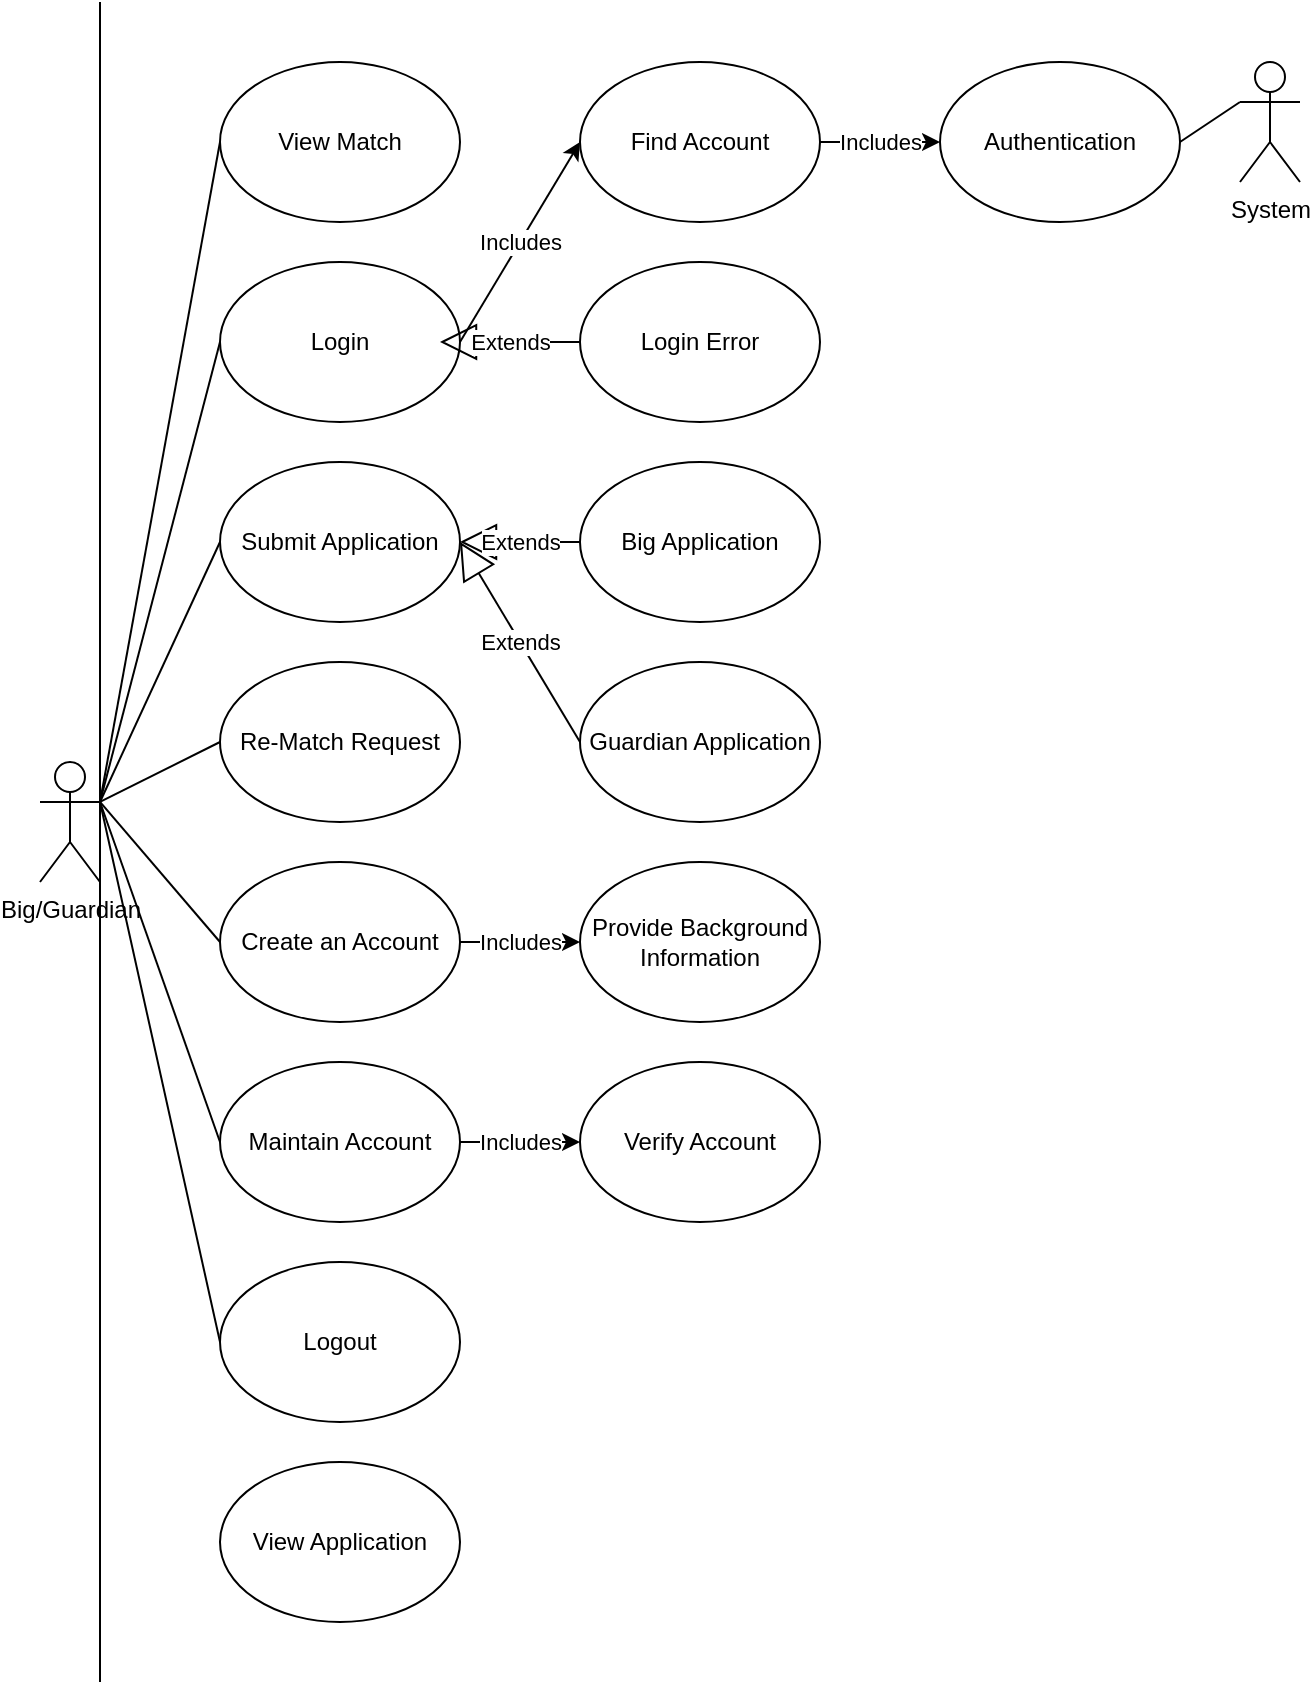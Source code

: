 <mxfile version="16.5.3" type="github">
  <diagram id="K2r5GIf79OtqNU875rmK" name="Page-1">
    <mxGraphModel dx="2156" dy="2091" grid="1" gridSize="10" guides="1" tooltips="1" connect="1" arrows="1" fold="1" page="1" pageScale="1" pageWidth="850" pageHeight="1100" math="0" shadow="0">
      <root>
        <mxCell id="0" />
        <mxCell id="1" parent="0" />
        <mxCell id="Xc46vEojQZ0TqaBaf8rm-1" value="Big/Guardian" style="shape=umlActor;verticalLabelPosition=bottom;verticalAlign=top;html=1;outlineConnect=0;" parent="1" vertex="1">
          <mxGeometry x="130" y="260" width="30" height="60" as="geometry" />
        </mxCell>
        <mxCell id="Xc46vEojQZ0TqaBaf8rm-4" value="View Match" style="ellipse;whiteSpace=wrap;html=1;" parent="1" vertex="1">
          <mxGeometry x="220" y="-90" width="120" height="80" as="geometry" />
        </mxCell>
        <mxCell id="Xc46vEojQZ0TqaBaf8rm-5" value="Logout" style="ellipse;whiteSpace=wrap;html=1;" parent="1" vertex="1">
          <mxGeometry x="220" y="510" width="120" height="80" as="geometry" />
        </mxCell>
        <mxCell id="Xc46vEojQZ0TqaBaf8rm-6" value="Maintain Account" style="ellipse;whiteSpace=wrap;html=1;" parent="1" vertex="1">
          <mxGeometry x="220" y="410" width="120" height="80" as="geometry" />
        </mxCell>
        <mxCell id="Xc46vEojQZ0TqaBaf8rm-7" value="Create an Account" style="ellipse;whiteSpace=wrap;html=1;" parent="1" vertex="1">
          <mxGeometry x="220" y="310" width="120" height="80" as="geometry" />
        </mxCell>
        <mxCell id="Xc46vEojQZ0TqaBaf8rm-8" value="Re-Match Request" style="ellipse;whiteSpace=wrap;html=1;" parent="1" vertex="1">
          <mxGeometry x="220" y="210" width="120" height="80" as="geometry" />
        </mxCell>
        <mxCell id="Xc46vEojQZ0TqaBaf8rm-9" value="Submit Application" style="ellipse;whiteSpace=wrap;html=1;" parent="1" vertex="1">
          <mxGeometry x="220" y="110" width="120" height="80" as="geometry" />
        </mxCell>
        <mxCell id="Xc46vEojQZ0TqaBaf8rm-10" value="Login" style="ellipse;whiteSpace=wrap;html=1;" parent="1" vertex="1">
          <mxGeometry x="220" y="10" width="120" height="80" as="geometry" />
        </mxCell>
        <mxCell id="Xc46vEojQZ0TqaBaf8rm-11" value="Authentication" style="ellipse;whiteSpace=wrap;html=1;" parent="1" vertex="1">
          <mxGeometry x="580" y="-90" width="120" height="80" as="geometry" />
        </mxCell>
        <mxCell id="Xc46vEojQZ0TqaBaf8rm-12" value="Find Account" style="ellipse;whiteSpace=wrap;html=1;" parent="1" vertex="1">
          <mxGeometry x="400" y="-90" width="120" height="80" as="geometry" />
        </mxCell>
        <mxCell id="Xc46vEojQZ0TqaBaf8rm-13" value="Login Error" style="ellipse;whiteSpace=wrap;html=1;" parent="1" vertex="1">
          <mxGeometry x="400" y="10" width="120" height="80" as="geometry" />
        </mxCell>
        <mxCell id="Xc46vEojQZ0TqaBaf8rm-14" value="Big Application" style="ellipse;whiteSpace=wrap;html=1;" parent="1" vertex="1">
          <mxGeometry x="400" y="110" width="120" height="80" as="geometry" />
        </mxCell>
        <mxCell id="Xc46vEojQZ0TqaBaf8rm-15" value="Guardian Application" style="ellipse;whiteSpace=wrap;html=1;" parent="1" vertex="1">
          <mxGeometry x="400" y="210" width="120" height="80" as="geometry" />
        </mxCell>
        <mxCell id="Xc46vEojQZ0TqaBaf8rm-16" value="Provide Background Information" style="ellipse;whiteSpace=wrap;html=1;" parent="1" vertex="1">
          <mxGeometry x="400" y="310" width="120" height="80" as="geometry" />
        </mxCell>
        <mxCell id="Xc46vEojQZ0TqaBaf8rm-17" value="Verify Account" style="ellipse;whiteSpace=wrap;html=1;" parent="1" vertex="1">
          <mxGeometry x="400" y="410" width="120" height="80" as="geometry" />
        </mxCell>
        <mxCell id="Xc46vEojQZ0TqaBaf8rm-18" value="System" style="shape=umlActor;verticalLabelPosition=bottom;verticalAlign=top;html=1;outlineConnect=0;" parent="1" vertex="1">
          <mxGeometry x="730" y="-90" width="30" height="60" as="geometry" />
        </mxCell>
        <mxCell id="Xc46vEojQZ0TqaBaf8rm-22" value="Includes" style="endArrow=classic;html=1;rounded=0;exitX=1;exitY=0.5;exitDx=0;exitDy=0;entryX=0;entryY=0.5;entryDx=0;entryDy=0;" parent="1" source="Xc46vEojQZ0TqaBaf8rm-6" target="Xc46vEojQZ0TqaBaf8rm-17" edge="1">
          <mxGeometry width="50" height="50" relative="1" as="geometry">
            <mxPoint x="350" y="430" as="sourcePoint" />
            <mxPoint x="400" y="380" as="targetPoint" />
          </mxGeometry>
        </mxCell>
        <mxCell id="Xc46vEojQZ0TqaBaf8rm-24" value="Includes" style="endArrow=classic;html=1;rounded=0;exitX=1;exitY=0.5;exitDx=0;exitDy=0;entryX=0;entryY=0.5;entryDx=0;entryDy=0;" parent="1" source="Xc46vEojQZ0TqaBaf8rm-12" target="Xc46vEojQZ0TqaBaf8rm-11" edge="1">
          <mxGeometry width="50" height="50" relative="1" as="geometry">
            <mxPoint x="410" y="250" as="sourcePoint" />
            <mxPoint x="460" y="200" as="targetPoint" />
          </mxGeometry>
        </mxCell>
        <mxCell id="Xc46vEojQZ0TqaBaf8rm-25" value="Includes" style="endArrow=classic;html=1;rounded=0;exitX=1;exitY=0.5;exitDx=0;exitDy=0;entryX=0;entryY=0.5;entryDx=0;entryDy=0;" parent="1" source="Xc46vEojQZ0TqaBaf8rm-10" target="Xc46vEojQZ0TqaBaf8rm-12" edge="1">
          <mxGeometry width="50" height="50" relative="1" as="geometry">
            <mxPoint x="410" y="250" as="sourcePoint" />
            <mxPoint x="460" y="200" as="targetPoint" />
          </mxGeometry>
        </mxCell>
        <mxCell id="Xc46vEojQZ0TqaBaf8rm-34" value="" style="endArrow=none;html=1;rounded=0;" parent="1" edge="1">
          <mxGeometry width="50" height="50" relative="1" as="geometry">
            <mxPoint x="160" y="720" as="sourcePoint" />
            <mxPoint x="160" y="-120" as="targetPoint" />
          </mxGeometry>
        </mxCell>
        <mxCell id="Xc46vEojQZ0TqaBaf8rm-35" value="Extends" style="endArrow=block;endSize=16;endFill=0;html=1;rounded=0;exitX=0;exitY=0.5;exitDx=0;exitDy=0;" parent="1" source="Xc46vEojQZ0TqaBaf8rm-13" edge="1">
          <mxGeometry width="160" relative="1" as="geometry">
            <mxPoint x="360" y="220" as="sourcePoint" />
            <mxPoint x="330" y="50" as="targetPoint" />
          </mxGeometry>
        </mxCell>
        <mxCell id="Xc46vEojQZ0TqaBaf8rm-37" value="Extends" style="endArrow=block;endSize=16;endFill=0;html=1;rounded=0;exitX=0;exitY=0.5;exitDx=0;exitDy=0;entryX=1;entryY=0.5;entryDx=0;entryDy=0;" parent="1" source="Xc46vEojQZ0TqaBaf8rm-15" target="Xc46vEojQZ0TqaBaf8rm-9" edge="1">
          <mxGeometry width="160" relative="1" as="geometry">
            <mxPoint x="360" y="220" as="sourcePoint" />
            <mxPoint x="520" y="220" as="targetPoint" />
          </mxGeometry>
        </mxCell>
        <mxCell id="Xc46vEojQZ0TqaBaf8rm-38" value="Extends" style="endArrow=block;endSize=16;endFill=0;html=1;rounded=0;exitX=0;exitY=0.5;exitDx=0;exitDy=0;entryX=1;entryY=0.5;entryDx=0;entryDy=0;" parent="1" source="Xc46vEojQZ0TqaBaf8rm-14" target="Xc46vEojQZ0TqaBaf8rm-9" edge="1">
          <mxGeometry width="160" relative="1" as="geometry">
            <mxPoint x="360" y="220" as="sourcePoint" />
            <mxPoint x="520" y="220" as="targetPoint" />
          </mxGeometry>
        </mxCell>
        <mxCell id="Xc46vEojQZ0TqaBaf8rm-40" value="Includes" style="endArrow=classic;html=1;rounded=0;exitX=1;exitY=0.5;exitDx=0;exitDy=0;entryX=0;entryY=0.5;entryDx=0;entryDy=0;" parent="1" source="Xc46vEojQZ0TqaBaf8rm-7" target="Xc46vEojQZ0TqaBaf8rm-16" edge="1">
          <mxGeometry width="50" height="50" relative="1" as="geometry">
            <mxPoint x="410" y="250" as="sourcePoint" />
            <mxPoint x="460" y="200" as="targetPoint" />
          </mxGeometry>
        </mxCell>
        <mxCell id="Xc46vEojQZ0TqaBaf8rm-41" value="" style="endArrow=none;html=1;rounded=0;entryX=1;entryY=0.5;entryDx=0;entryDy=0;exitX=0;exitY=0.333;exitDx=0;exitDy=0;exitPerimeter=0;" parent="1" source="Xc46vEojQZ0TqaBaf8rm-18" target="Xc46vEojQZ0TqaBaf8rm-11" edge="1">
          <mxGeometry width="50" height="50" relative="1" as="geometry">
            <mxPoint x="410" y="250" as="sourcePoint" />
            <mxPoint x="460" y="200" as="targetPoint" />
          </mxGeometry>
        </mxCell>
        <mxCell id="Xc46vEojQZ0TqaBaf8rm-42" value="" style="endArrow=none;html=1;rounded=0;exitX=1;exitY=0.333;exitDx=0;exitDy=0;exitPerimeter=0;entryX=0;entryY=0.5;entryDx=0;entryDy=0;" parent="1" source="Xc46vEojQZ0TqaBaf8rm-1" target="Xc46vEojQZ0TqaBaf8rm-9" edge="1">
          <mxGeometry width="50" height="50" relative="1" as="geometry">
            <mxPoint x="410" y="250" as="sourcePoint" />
            <mxPoint x="460" y="200" as="targetPoint" />
          </mxGeometry>
        </mxCell>
        <mxCell id="Xc46vEojQZ0TqaBaf8rm-43" value="" style="endArrow=none;html=1;rounded=0;entryX=1;entryY=0.333;entryDx=0;entryDy=0;entryPerimeter=0;exitX=0;exitY=0.5;exitDx=0;exitDy=0;" parent="1" source="Xc46vEojQZ0TqaBaf8rm-5" target="Xc46vEojQZ0TqaBaf8rm-1" edge="1">
          <mxGeometry width="50" height="50" relative="1" as="geometry">
            <mxPoint x="410" y="250" as="sourcePoint" />
            <mxPoint x="460" y="200" as="targetPoint" />
          </mxGeometry>
        </mxCell>
        <mxCell id="Xc46vEojQZ0TqaBaf8rm-44" value="" style="endArrow=none;html=1;rounded=0;entryX=1;entryY=0.333;entryDx=0;entryDy=0;entryPerimeter=0;exitX=0;exitY=0.5;exitDx=0;exitDy=0;" parent="1" source="Xc46vEojQZ0TqaBaf8rm-6" target="Xc46vEojQZ0TqaBaf8rm-1" edge="1">
          <mxGeometry width="50" height="50" relative="1" as="geometry">
            <mxPoint x="410" y="250" as="sourcePoint" />
            <mxPoint x="460" y="200" as="targetPoint" />
          </mxGeometry>
        </mxCell>
        <mxCell id="Xc46vEojQZ0TqaBaf8rm-45" value="" style="endArrow=none;html=1;rounded=0;exitX=1;exitY=0.333;exitDx=0;exitDy=0;exitPerimeter=0;entryX=0;entryY=0.5;entryDx=0;entryDy=0;" parent="1" source="Xc46vEojQZ0TqaBaf8rm-1" target="Xc46vEojQZ0TqaBaf8rm-7" edge="1">
          <mxGeometry width="50" height="50" relative="1" as="geometry">
            <mxPoint x="410" y="250" as="sourcePoint" />
            <mxPoint x="460" y="200" as="targetPoint" />
          </mxGeometry>
        </mxCell>
        <mxCell id="Xc46vEojQZ0TqaBaf8rm-46" value="" style="endArrow=none;html=1;rounded=0;exitX=1;exitY=0.333;exitDx=0;exitDy=0;exitPerimeter=0;entryX=0;entryY=0.5;entryDx=0;entryDy=0;" parent="1" source="Xc46vEojQZ0TqaBaf8rm-1" target="Xc46vEojQZ0TqaBaf8rm-8" edge="1">
          <mxGeometry width="50" height="50" relative="1" as="geometry">
            <mxPoint x="410" y="250" as="sourcePoint" />
            <mxPoint x="460" y="200" as="targetPoint" />
          </mxGeometry>
        </mxCell>
        <mxCell id="Xc46vEojQZ0TqaBaf8rm-47" value="" style="endArrow=none;html=1;rounded=0;entryX=0;entryY=0.5;entryDx=0;entryDy=0;exitX=1;exitY=0.333;exitDx=0;exitDy=0;exitPerimeter=0;" parent="1" source="Xc46vEojQZ0TqaBaf8rm-1" target="Xc46vEojQZ0TqaBaf8rm-4" edge="1">
          <mxGeometry width="50" height="50" relative="1" as="geometry">
            <mxPoint x="410" y="250" as="sourcePoint" />
            <mxPoint x="460" y="200" as="targetPoint" />
          </mxGeometry>
        </mxCell>
        <mxCell id="Xc46vEojQZ0TqaBaf8rm-48" value="" style="endArrow=none;html=1;rounded=0;entryX=0;entryY=0.5;entryDx=0;entryDy=0;exitX=1;exitY=0.333;exitDx=0;exitDy=0;exitPerimeter=0;" parent="1" source="Xc46vEojQZ0TqaBaf8rm-1" target="Xc46vEojQZ0TqaBaf8rm-10" edge="1">
          <mxGeometry width="50" height="50" relative="1" as="geometry">
            <mxPoint x="410" y="250" as="sourcePoint" />
            <mxPoint x="460" y="200" as="targetPoint" />
          </mxGeometry>
        </mxCell>
        <mxCell id="bAdowq6CjCLaeI1WPGWr-1" value="View Application" style="ellipse;whiteSpace=wrap;html=1;" vertex="1" parent="1">
          <mxGeometry x="220" y="610" width="120" height="80" as="geometry" />
        </mxCell>
      </root>
    </mxGraphModel>
  </diagram>
</mxfile>
